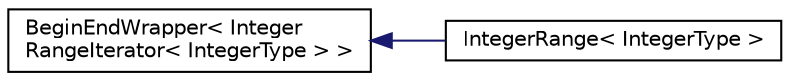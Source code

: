 digraph "Graphical Class Hierarchy"
{
 // LATEX_PDF_SIZE
  edge [fontname="Helvetica",fontsize="10",labelfontname="Helvetica",labelfontsize="10"];
  node [fontname="Helvetica",fontsize="10",shape=record];
  rankdir="LR";
  Node0 [label="BeginEndWrapper\< Integer\lRangeIterator\< IntegerType \> \>",height=0.2,width=0.4,color="black", fillcolor="white", style="filled",URL="$classutil_1_1_begin_end_wrapper.html",tooltip=" "];
  Node0 -> Node1 [dir="back",color="midnightblue",fontsize="10",style="solid",fontname="Helvetica"];
  Node1 [label="IntegerRange\< IntegerType \>",height=0.2,width=0.4,color="black", fillcolor="white", style="filled",URL="$classutil_1_1_integer_range.html",tooltip=" "];
}
